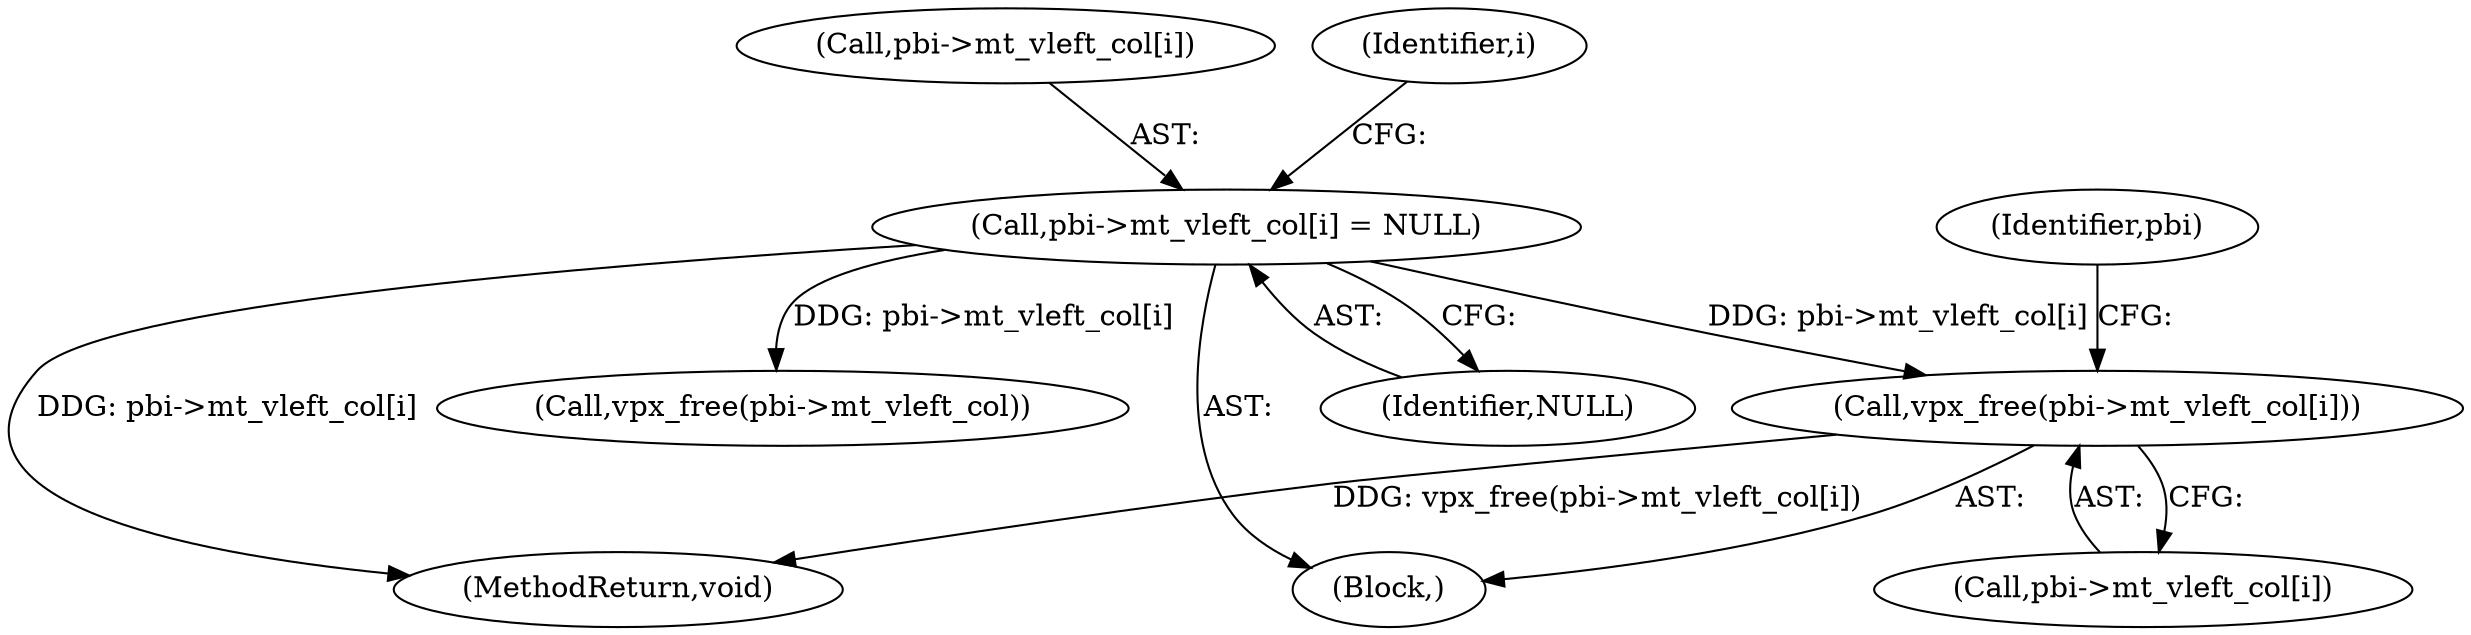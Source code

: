 digraph "1_Android_6886e8e0a9db2dbad723dc37a548233e004b33bc_3@API" {
"1000321" [label="(Call,vpx_free(pbi->mt_vleft_col[i]))"];
"1000327" [label="(Call,pbi->mt_vleft_col[i] = NULL)"];
"1000327" [label="(Call,pbi->mt_vleft_col[i] = NULL)"];
"1000328" [label="(Call,pbi->mt_vleft_col[i])"];
"1000334" [label="(Call,vpx_free(pbi->mt_vleft_col))"];
"1000320" [label="(Block,)"];
"1000321" [label="(Call,vpx_free(pbi->mt_vleft_col[i]))"];
"1000322" [label="(Call,pbi->mt_vleft_col[i])"];
"1000343" [label="(MethodReturn,void)"];
"1000330" [label="(Identifier,pbi)"];
"1000333" [label="(Identifier,NULL)"];
"1000319" [label="(Identifier,i)"];
"1000321" -> "1000320"  [label="AST: "];
"1000321" -> "1000322"  [label="CFG: "];
"1000322" -> "1000321"  [label="AST: "];
"1000330" -> "1000321"  [label="CFG: "];
"1000321" -> "1000343"  [label="DDG: vpx_free(pbi->mt_vleft_col[i])"];
"1000327" -> "1000321"  [label="DDG: pbi->mt_vleft_col[i]"];
"1000327" -> "1000320"  [label="AST: "];
"1000327" -> "1000333"  [label="CFG: "];
"1000328" -> "1000327"  [label="AST: "];
"1000333" -> "1000327"  [label="AST: "];
"1000319" -> "1000327"  [label="CFG: "];
"1000327" -> "1000343"  [label="DDG: pbi->mt_vleft_col[i]"];
"1000327" -> "1000334"  [label="DDG: pbi->mt_vleft_col[i]"];
}
